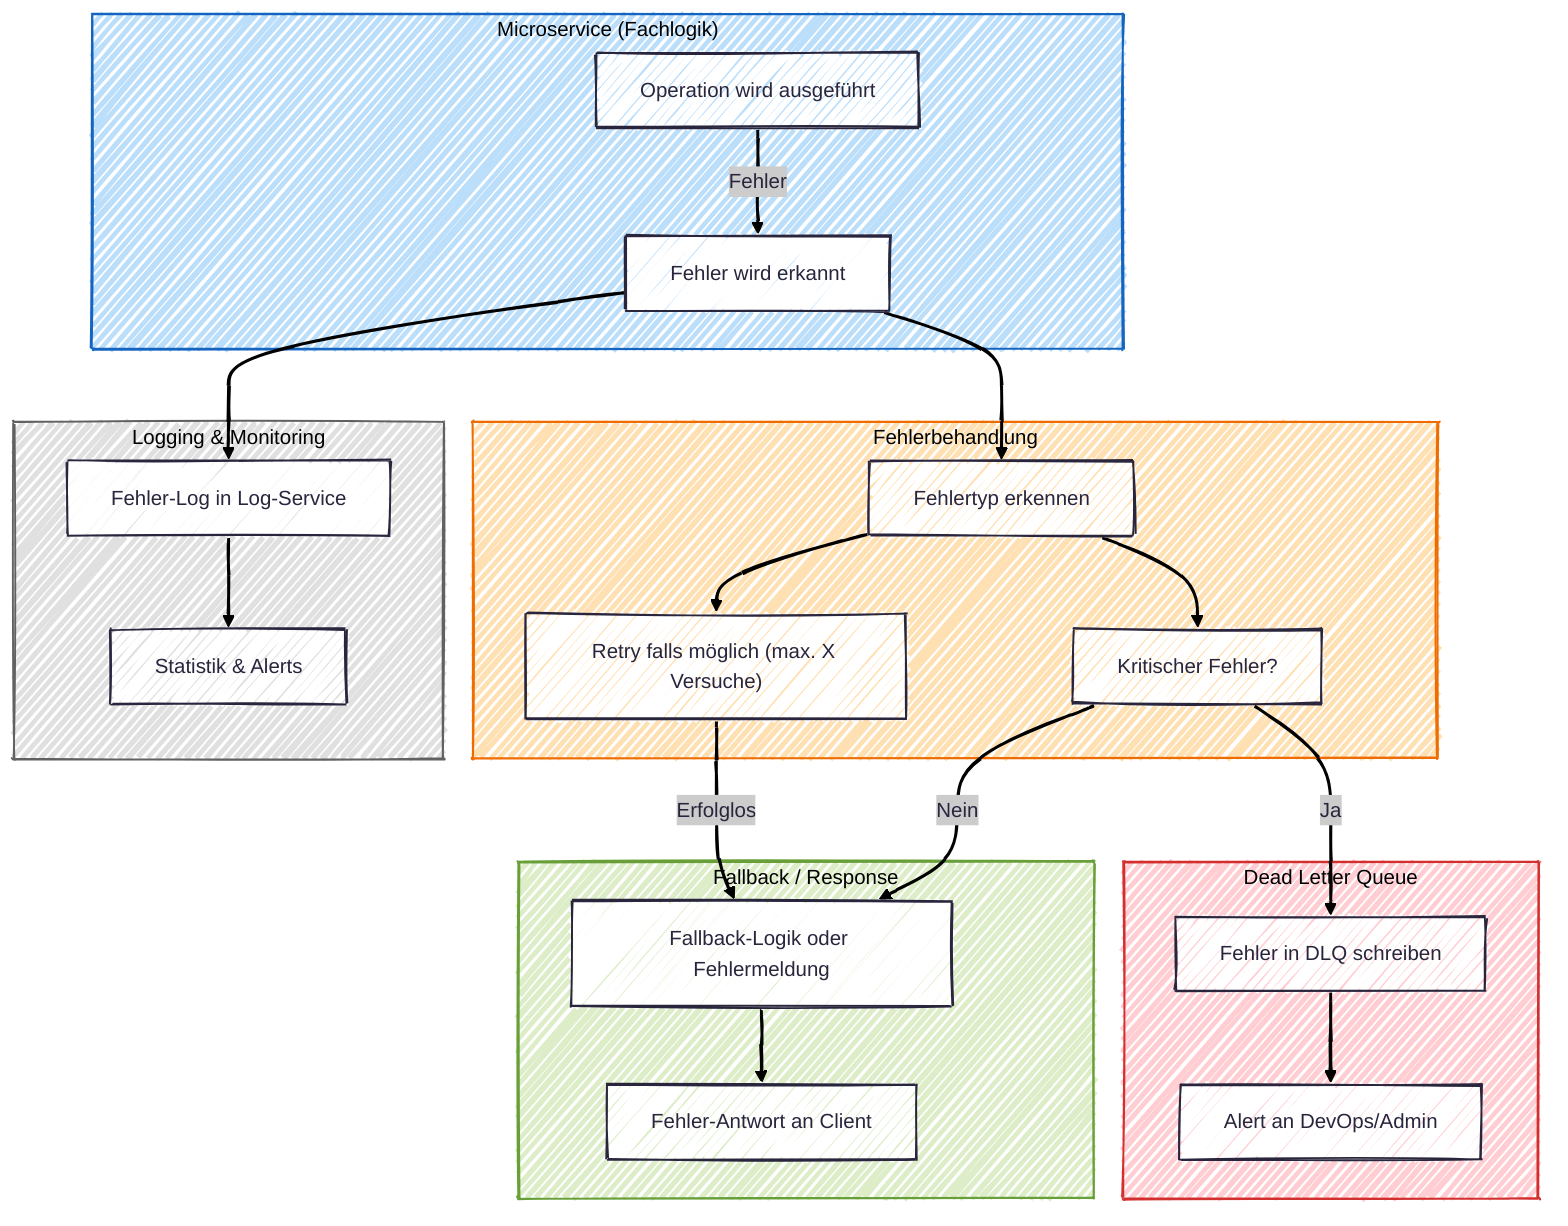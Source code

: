 ---
config:
  theme: redux
  look: handDrawn
---
flowchart TD
  subgraph ServiceLayer["Microservice (Fachlogik)"]
    TRY["Operation wird ausgeführt"]
    TRY --> |Fehler| CATCH["Fehler wird erkannt"]
  end
  subgraph ErrorHandling["Fehlerbehandlung"]
    CATCH --> CLASSIFY["Fehlertyp erkennen"]
    CLASSIFY --> RETRY["Retry falls möglich (max. X Versuche)"]
    CLASSIFY --> CRITICAL["Kritischer Fehler?"]
  end
  subgraph Logging["Logging & Monitoring"]
    CATCH --> LOG["Fehler-Log in Log-Service"]
    LOG --> METRIC["Statistik & Alerts"]
  end
  subgraph DLQ["Dead Letter Queue"]
    CRITICAL -- Ja --> DLQ_ENTRY["Fehler in DLQ schreiben"]
    DLQ_ENTRY --> NOTIFY["Alert an DevOps/Admin"]
  end
  subgraph Fallback["Fallback / Response"]
    RETRY -- Erfolglos --> FALLBACK["Fallback-Logik oder Fehlermeldung"]
    CRITICAL -- Nein --> FALLBACK
    FALLBACK --> RESPONSE["Fehler-Antwort an Client"]
  end
  style ServiceLayer fill:#BBDEFB,stroke:#1565C0
  style ErrorHandling fill:#FFE0B2,stroke:#EF6C00
  style Logging fill:#E0E0E0,stroke:#616161
  style DLQ fill:#FFCDD2,stroke:#D32F2F
  style Fallback fill:#DCEDC8,stroke:#689F38